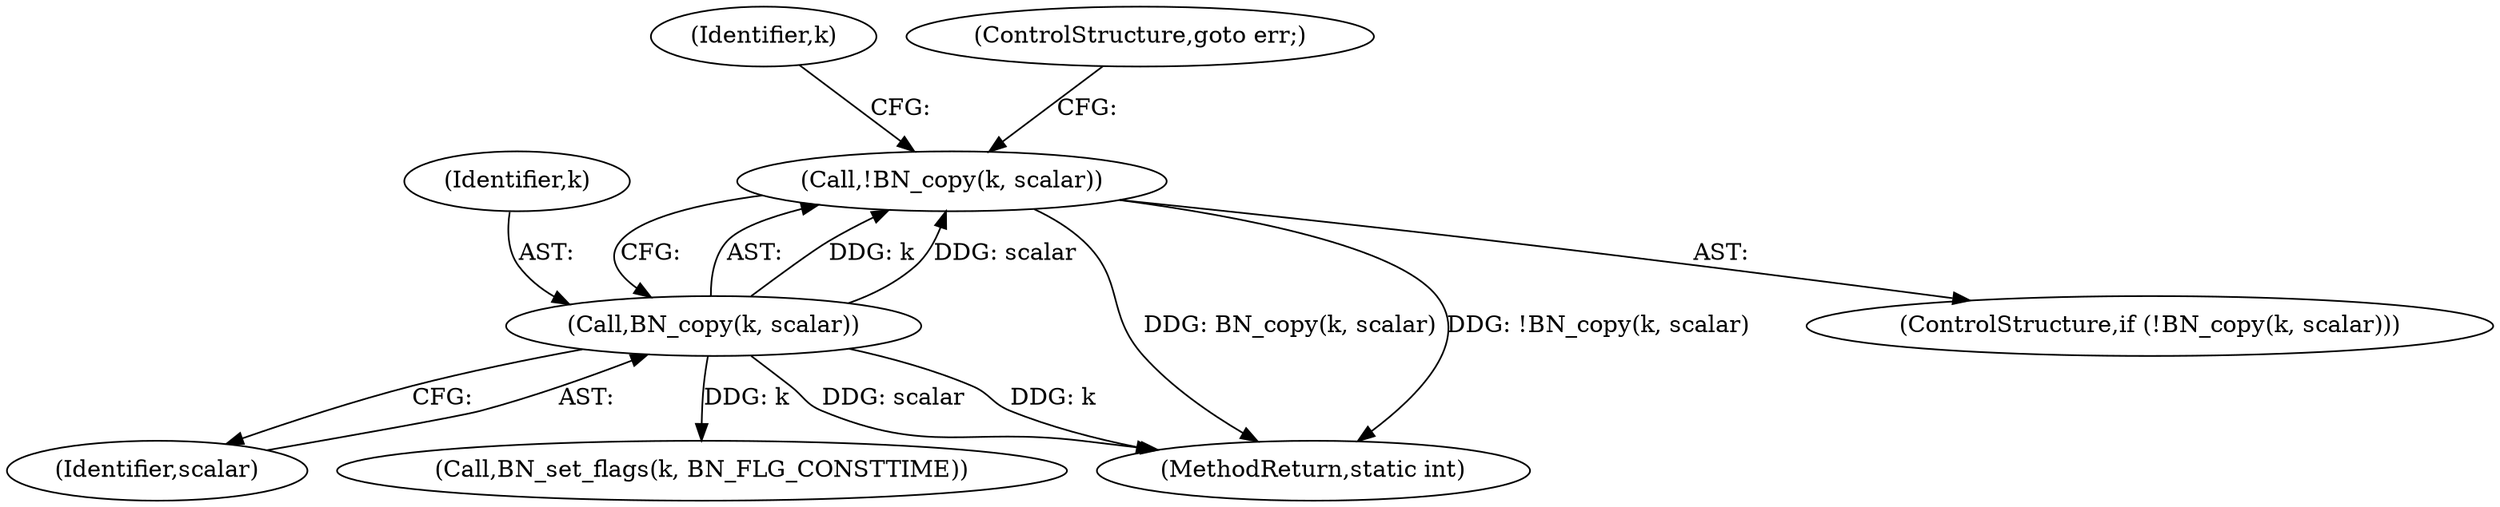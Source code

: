 digraph "0_openssl_56fb454d281a023b3f950d969693553d3f3ceea1@API" {
"1000249" [label="(Call,!BN_copy(k, scalar))"];
"1000250" [label="(Call,BN_copy(k, scalar))"];
"1000255" [label="(Identifier,k)"];
"1000249" [label="(Call,!BN_copy(k, scalar))"];
"1000250" [label="(Call,BN_copy(k, scalar))"];
"1000253" [label="(ControlStructure,goto err;)"];
"1000248" [label="(ControlStructure,if (!BN_copy(k, scalar)))"];
"1000254" [label="(Call,BN_set_flags(k, BN_FLG_CONSTTIME))"];
"1000499" [label="(MethodReturn,static int)"];
"1000251" [label="(Identifier,k)"];
"1000252" [label="(Identifier,scalar)"];
"1000249" -> "1000248"  [label="AST: "];
"1000249" -> "1000250"  [label="CFG: "];
"1000250" -> "1000249"  [label="AST: "];
"1000253" -> "1000249"  [label="CFG: "];
"1000255" -> "1000249"  [label="CFG: "];
"1000249" -> "1000499"  [label="DDG: BN_copy(k, scalar)"];
"1000249" -> "1000499"  [label="DDG: !BN_copy(k, scalar)"];
"1000250" -> "1000249"  [label="DDG: k"];
"1000250" -> "1000249"  [label="DDG: scalar"];
"1000250" -> "1000252"  [label="CFG: "];
"1000251" -> "1000250"  [label="AST: "];
"1000252" -> "1000250"  [label="AST: "];
"1000250" -> "1000499"  [label="DDG: k"];
"1000250" -> "1000499"  [label="DDG: scalar"];
"1000250" -> "1000254"  [label="DDG: k"];
}
